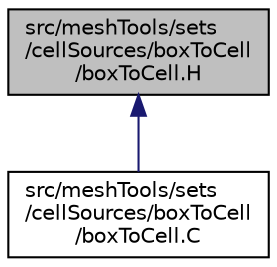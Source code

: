 digraph "src/meshTools/sets/cellSources/boxToCell/boxToCell.H"
{
  bgcolor="transparent";
  edge [fontname="Helvetica",fontsize="10",labelfontname="Helvetica",labelfontsize="10"];
  node [fontname="Helvetica",fontsize="10",shape=record];
  Node166 [label="src/meshTools/sets\l/cellSources/boxToCell\l/boxToCell.H",height=0.2,width=0.4,color="black", fillcolor="grey75", style="filled", fontcolor="black"];
  Node166 -> Node167 [dir="back",color="midnightblue",fontsize="10",style="solid",fontname="Helvetica"];
  Node167 [label="src/meshTools/sets\l/cellSources/boxToCell\l/boxToCell.C",height=0.2,width=0.4,color="black",URL="$a08546.html"];
}
